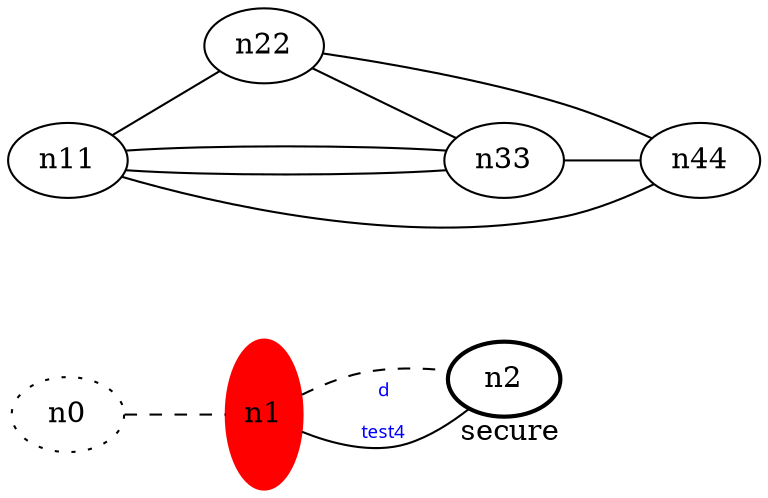 graph test4 {
	rankdir=LR;
	fontcolor=blue; /* c0; c1; c0 -- c1 */
	n0 [style=dotted, fillcolor="#123456"]; // c128; c2; c2 -- c3
	n1 [height=1, width=18446744073709551630, color=red, style=filled];
	n2 [style=bold, xlabel="secure"];
	n0 -- n1 -- n2[style=dashed];
	n1 -- n2 [fontname="comic sans", label="d\n\l\G", fontcolor=blue, fontsize=9];
	n11 -- n22;
	n11 -- n33;
	n11 -- n33;
	n11 -- n44;
	n22 -- n33;
	n22 -- n44;
	n33 -- n44;
}
